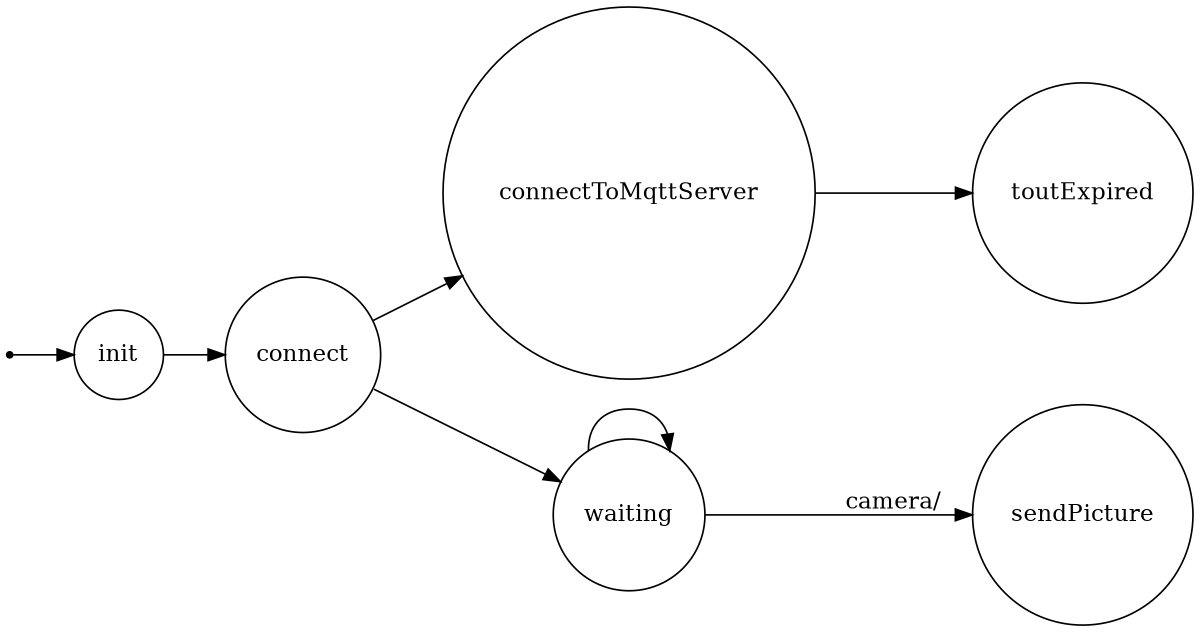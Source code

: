 /*
*
* A GraphViz DOT FSM description 
* Please use a GraphViz visualizer (like http://www.webgraphviz.com)
* 
* Generated by AM,NC,RM
*  
*/
 
digraph finite_state_machine {
  	rankdir=LR;
  	size="8,5"
  	node [shape = point]; iniziale;
  	node [shape = doublecircle]; 
  	node [shape = circle];
  	iniziale -> init [label = ""];
  	
  	
  	init -> connect [ label = ""];
  	
  	connect -> connectToMqttServer [ label = ""];
  	connect -> waiting [ label = ""];
  	
  	waiting -> waiting [ label = ""];
  	waiting -> sendPicture [ label = "camera/"];
  	
  	connectToMqttServer -> toutExpired [ label = ""];
}